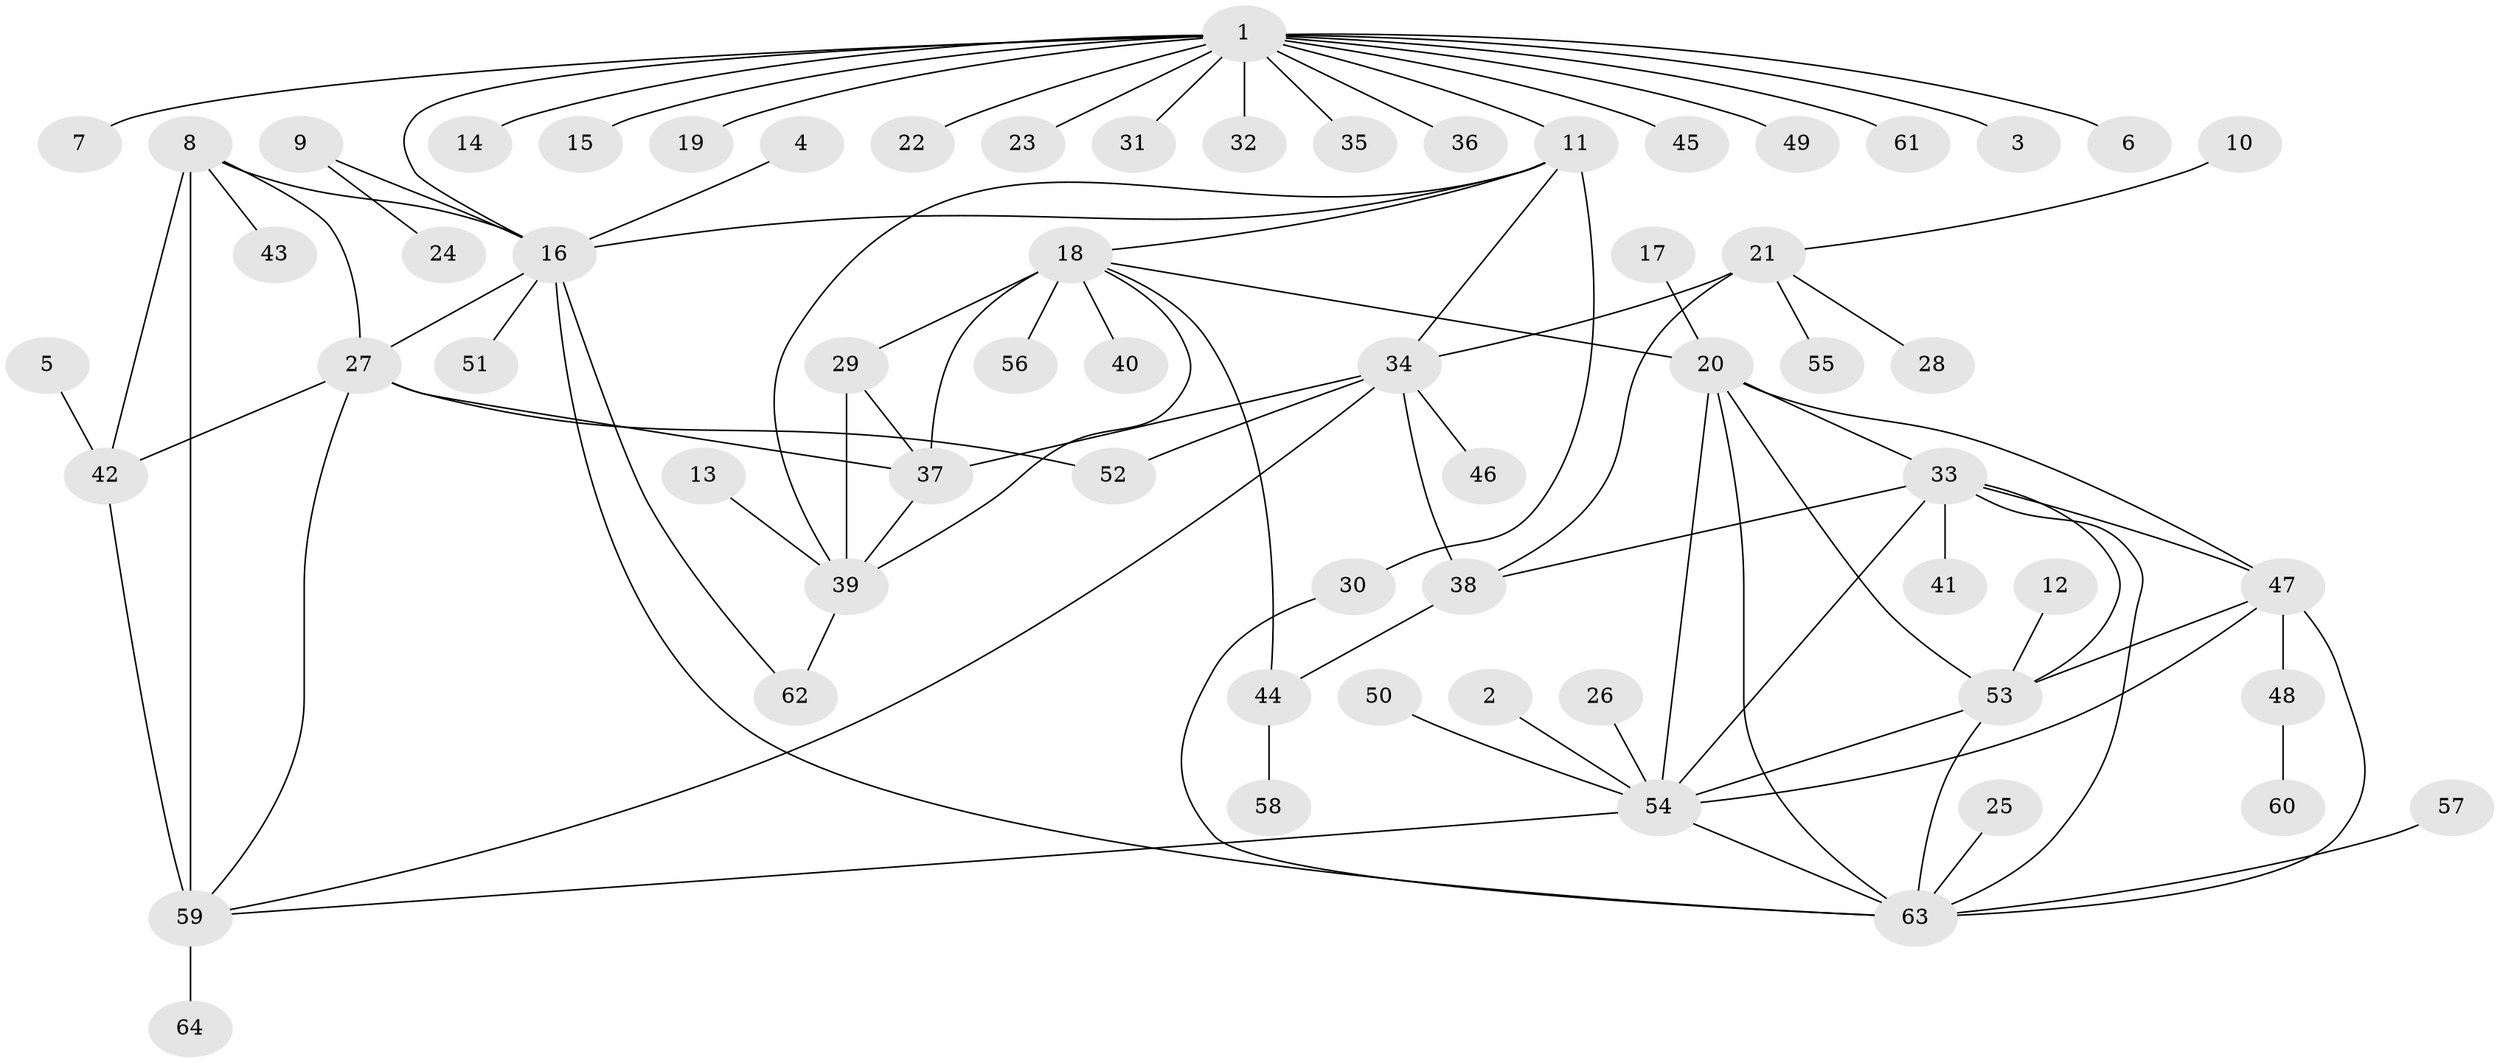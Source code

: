 // original degree distribution, {11: 0.015625, 9: 0.03125, 8: 0.0390625, 7: 0.03125, 10: 0.0546875, 6: 0.015625, 5: 0.0390625, 15: 0.0078125, 12: 0.0078125, 4: 0.0078125, 1: 0.640625, 2: 0.078125, 3: 0.03125}
// Generated by graph-tools (version 1.1) at 2025/02/03/09/25 03:02:41]
// undirected, 64 vertices, 93 edges
graph export_dot {
graph [start="1"]
  node [color=gray90,style=filled];
  1;
  2;
  3;
  4;
  5;
  6;
  7;
  8;
  9;
  10;
  11;
  12;
  13;
  14;
  15;
  16;
  17;
  18;
  19;
  20;
  21;
  22;
  23;
  24;
  25;
  26;
  27;
  28;
  29;
  30;
  31;
  32;
  33;
  34;
  35;
  36;
  37;
  38;
  39;
  40;
  41;
  42;
  43;
  44;
  45;
  46;
  47;
  48;
  49;
  50;
  51;
  52;
  53;
  54;
  55;
  56;
  57;
  58;
  59;
  60;
  61;
  62;
  63;
  64;
  1 -- 3 [weight=1.0];
  1 -- 6 [weight=1.0];
  1 -- 7 [weight=1.0];
  1 -- 11 [weight=4.0];
  1 -- 14 [weight=1.0];
  1 -- 15 [weight=1.0];
  1 -- 16 [weight=4.0];
  1 -- 19 [weight=1.0];
  1 -- 22 [weight=1.0];
  1 -- 23 [weight=1.0];
  1 -- 31 [weight=1.0];
  1 -- 32 [weight=1.0];
  1 -- 35 [weight=1.0];
  1 -- 36 [weight=1.0];
  1 -- 45 [weight=1.0];
  1 -- 49 [weight=1.0];
  1 -- 61 [weight=1.0];
  2 -- 54 [weight=1.0];
  4 -- 16 [weight=1.0];
  5 -- 42 [weight=1.0];
  8 -- 16 [weight=1.0];
  8 -- 27 [weight=3.0];
  8 -- 42 [weight=3.0];
  8 -- 43 [weight=1.0];
  8 -- 59 [weight=3.0];
  9 -- 16 [weight=1.0];
  9 -- 24 [weight=1.0];
  10 -- 21 [weight=1.0];
  11 -- 16 [weight=1.0];
  11 -- 18 [weight=1.0];
  11 -- 30 [weight=1.0];
  11 -- 34 [weight=1.0];
  11 -- 39 [weight=1.0];
  12 -- 53 [weight=1.0];
  13 -- 39 [weight=1.0];
  16 -- 27 [weight=1.0];
  16 -- 51 [weight=1.0];
  16 -- 62 [weight=1.0];
  16 -- 63 [weight=1.0];
  17 -- 20 [weight=1.0];
  18 -- 20 [weight=1.0];
  18 -- 29 [weight=3.0];
  18 -- 37 [weight=1.0];
  18 -- 39 [weight=1.0];
  18 -- 40 [weight=1.0];
  18 -- 44 [weight=1.0];
  18 -- 56 [weight=1.0];
  20 -- 33 [weight=1.0];
  20 -- 47 [weight=1.0];
  20 -- 53 [weight=1.0];
  20 -- 54 [weight=1.0];
  20 -- 63 [weight=1.0];
  21 -- 28 [weight=1.0];
  21 -- 34 [weight=4.0];
  21 -- 38 [weight=1.0];
  21 -- 55 [weight=1.0];
  25 -- 63 [weight=1.0];
  26 -- 54 [weight=1.0];
  27 -- 37 [weight=1.0];
  27 -- 42 [weight=1.0];
  27 -- 52 [weight=1.0];
  27 -- 59 [weight=1.0];
  29 -- 37 [weight=3.0];
  29 -- 39 [weight=3.0];
  30 -- 63 [weight=1.0];
  33 -- 38 [weight=1.0];
  33 -- 41 [weight=1.0];
  33 -- 47 [weight=1.0];
  33 -- 53 [weight=1.0];
  33 -- 54 [weight=1.0];
  33 -- 63 [weight=1.0];
  34 -- 37 [weight=1.0];
  34 -- 38 [weight=4.0];
  34 -- 46 [weight=1.0];
  34 -- 52 [weight=1.0];
  34 -- 59 [weight=1.0];
  37 -- 39 [weight=1.0];
  38 -- 44 [weight=1.0];
  39 -- 62 [weight=1.0];
  42 -- 59 [weight=1.0];
  44 -- 58 [weight=1.0];
  47 -- 48 [weight=1.0];
  47 -- 53 [weight=1.0];
  47 -- 54 [weight=1.0];
  47 -- 63 [weight=1.0];
  48 -- 60 [weight=1.0];
  50 -- 54 [weight=1.0];
  53 -- 54 [weight=1.0];
  53 -- 63 [weight=1.0];
  54 -- 59 [weight=1.0];
  54 -- 63 [weight=1.0];
  57 -- 63 [weight=1.0];
  59 -- 64 [weight=1.0];
}
